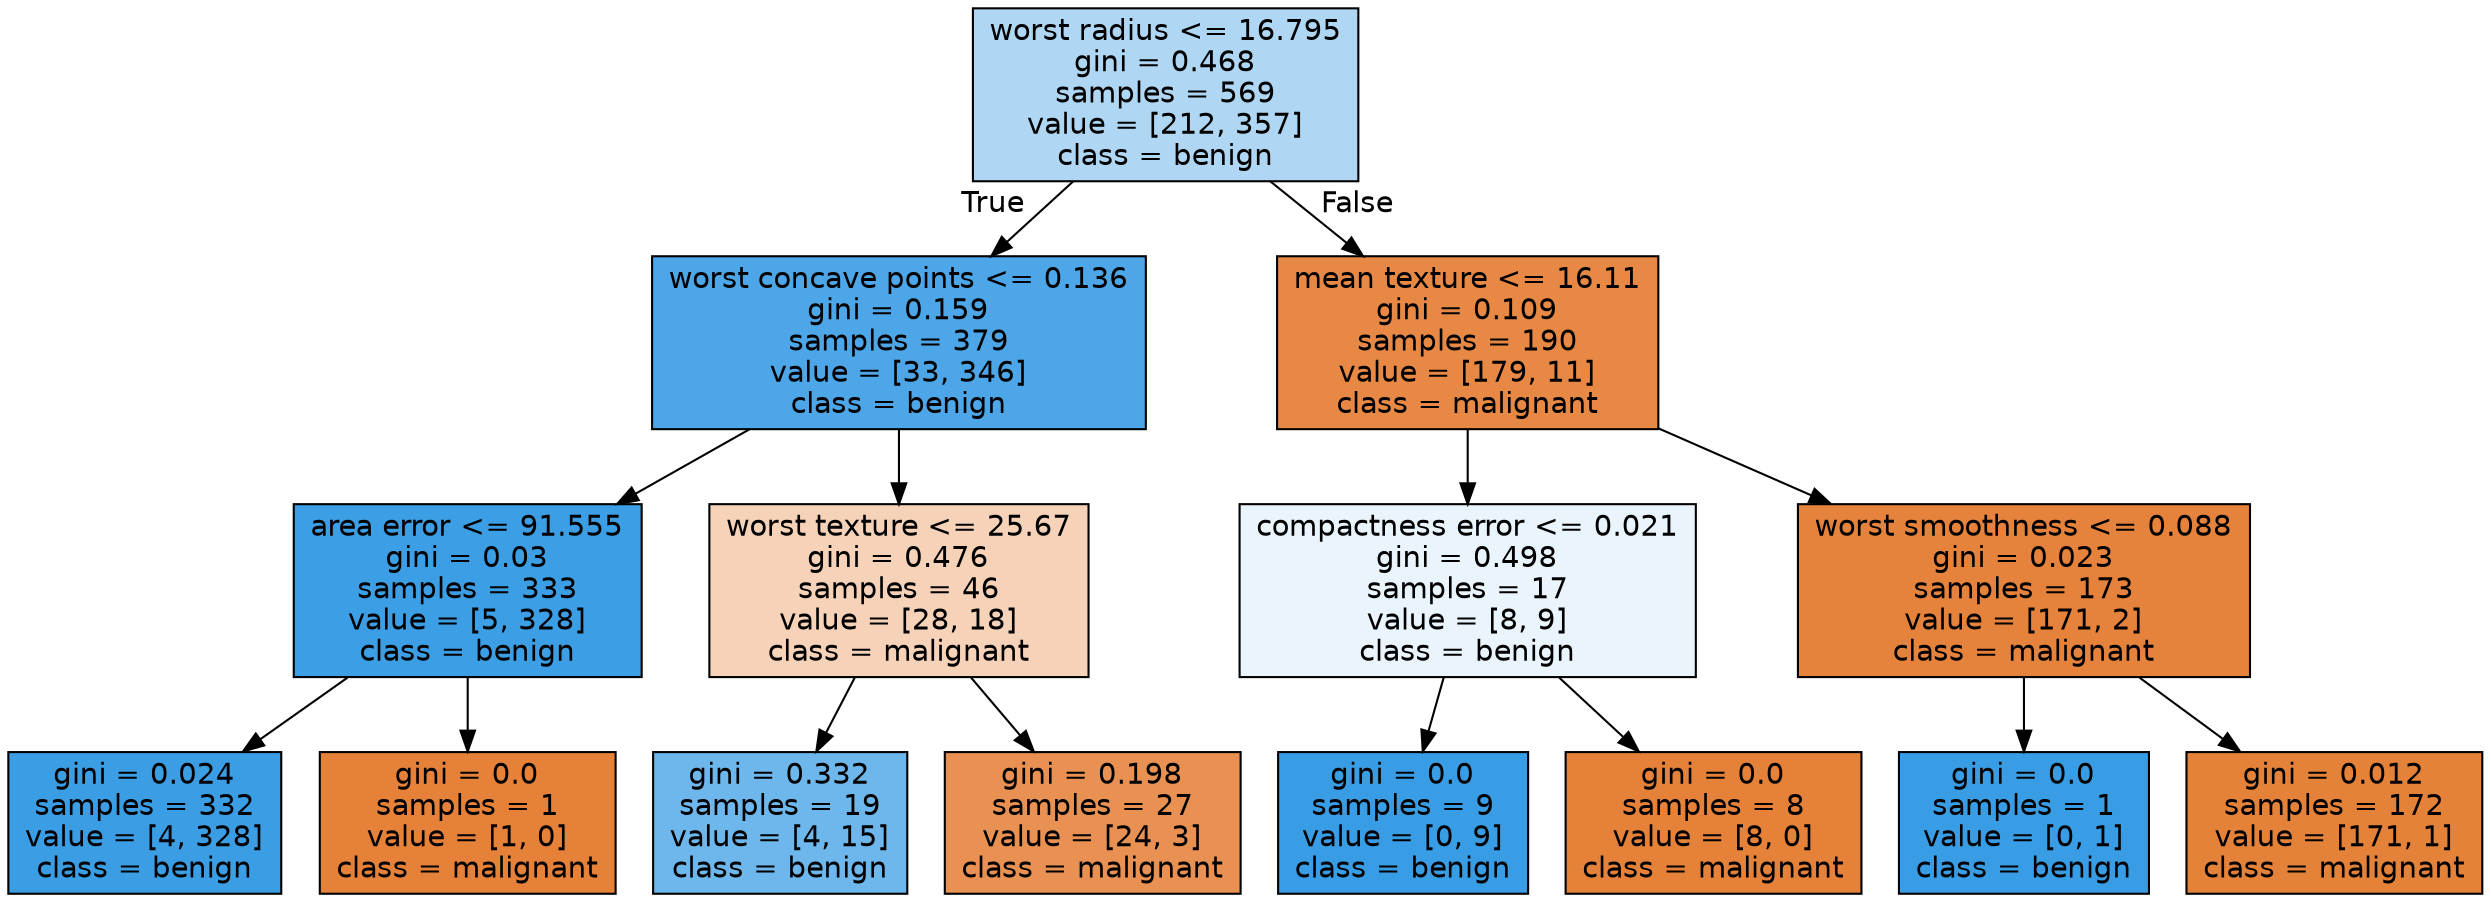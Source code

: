digraph Tree {
node [shape=box, style="filled", color="black", fontname="helvetica"] ;
edge [fontname="helvetica"] ;
0 [label="worst radius <= 16.795\ngini = 0.468\nsamples = 569\nvalue = [212, 357]\nclass = benign", fillcolor="#afd7f4"] ;
1 [label="worst concave points <= 0.136\ngini = 0.159\nsamples = 379\nvalue = [33, 346]\nclass = benign", fillcolor="#4ca6e7"] ;
0 -> 1 [labeldistance=2.5, labelangle=45, headlabel="True"] ;
2 [label="area error <= 91.555\ngini = 0.03\nsamples = 333\nvalue = [5, 328]\nclass = benign", fillcolor="#3c9ee5"] ;
1 -> 2 ;
3 [label="gini = 0.024\nsamples = 332\nvalue = [4, 328]\nclass = benign", fillcolor="#3b9ee5"] ;
2 -> 3 ;
4 [label="gini = 0.0\nsamples = 1\nvalue = [1, 0]\nclass = malignant", fillcolor="#e58139"] ;
2 -> 4 ;
5 [label="worst texture <= 25.67\ngini = 0.476\nsamples = 46\nvalue = [28, 18]\nclass = malignant", fillcolor="#f6d2b8"] ;
1 -> 5 ;
6 [label="gini = 0.332\nsamples = 19\nvalue = [4, 15]\nclass = benign", fillcolor="#6eb7ec"] ;
5 -> 6 ;
7 [label="gini = 0.198\nsamples = 27\nvalue = [24, 3]\nclass = malignant", fillcolor="#e89152"] ;
5 -> 7 ;
8 [label="mean texture <= 16.11\ngini = 0.109\nsamples = 190\nvalue = [179, 11]\nclass = malignant", fillcolor="#e78945"] ;
0 -> 8 [labeldistance=2.5, labelangle=-45, headlabel="False"] ;
9 [label="compactness error <= 0.021\ngini = 0.498\nsamples = 17\nvalue = [8, 9]\nclass = benign", fillcolor="#e9f4fc"] ;
8 -> 9 ;
10 [label="gini = 0.0\nsamples = 9\nvalue = [0, 9]\nclass = benign", fillcolor="#399de5"] ;
9 -> 10 ;
11 [label="gini = 0.0\nsamples = 8\nvalue = [8, 0]\nclass = malignant", fillcolor="#e58139"] ;
9 -> 11 ;
12 [label="worst smoothness <= 0.088\ngini = 0.023\nsamples = 173\nvalue = [171, 2]\nclass = malignant", fillcolor="#e5823b"] ;
8 -> 12 ;
13 [label="gini = 0.0\nsamples = 1\nvalue = [0, 1]\nclass = benign", fillcolor="#399de5"] ;
12 -> 13 ;
14 [label="gini = 0.012\nsamples = 172\nvalue = [171, 1]\nclass = malignant", fillcolor="#e5823a"] ;
12 -> 14 ;
}
